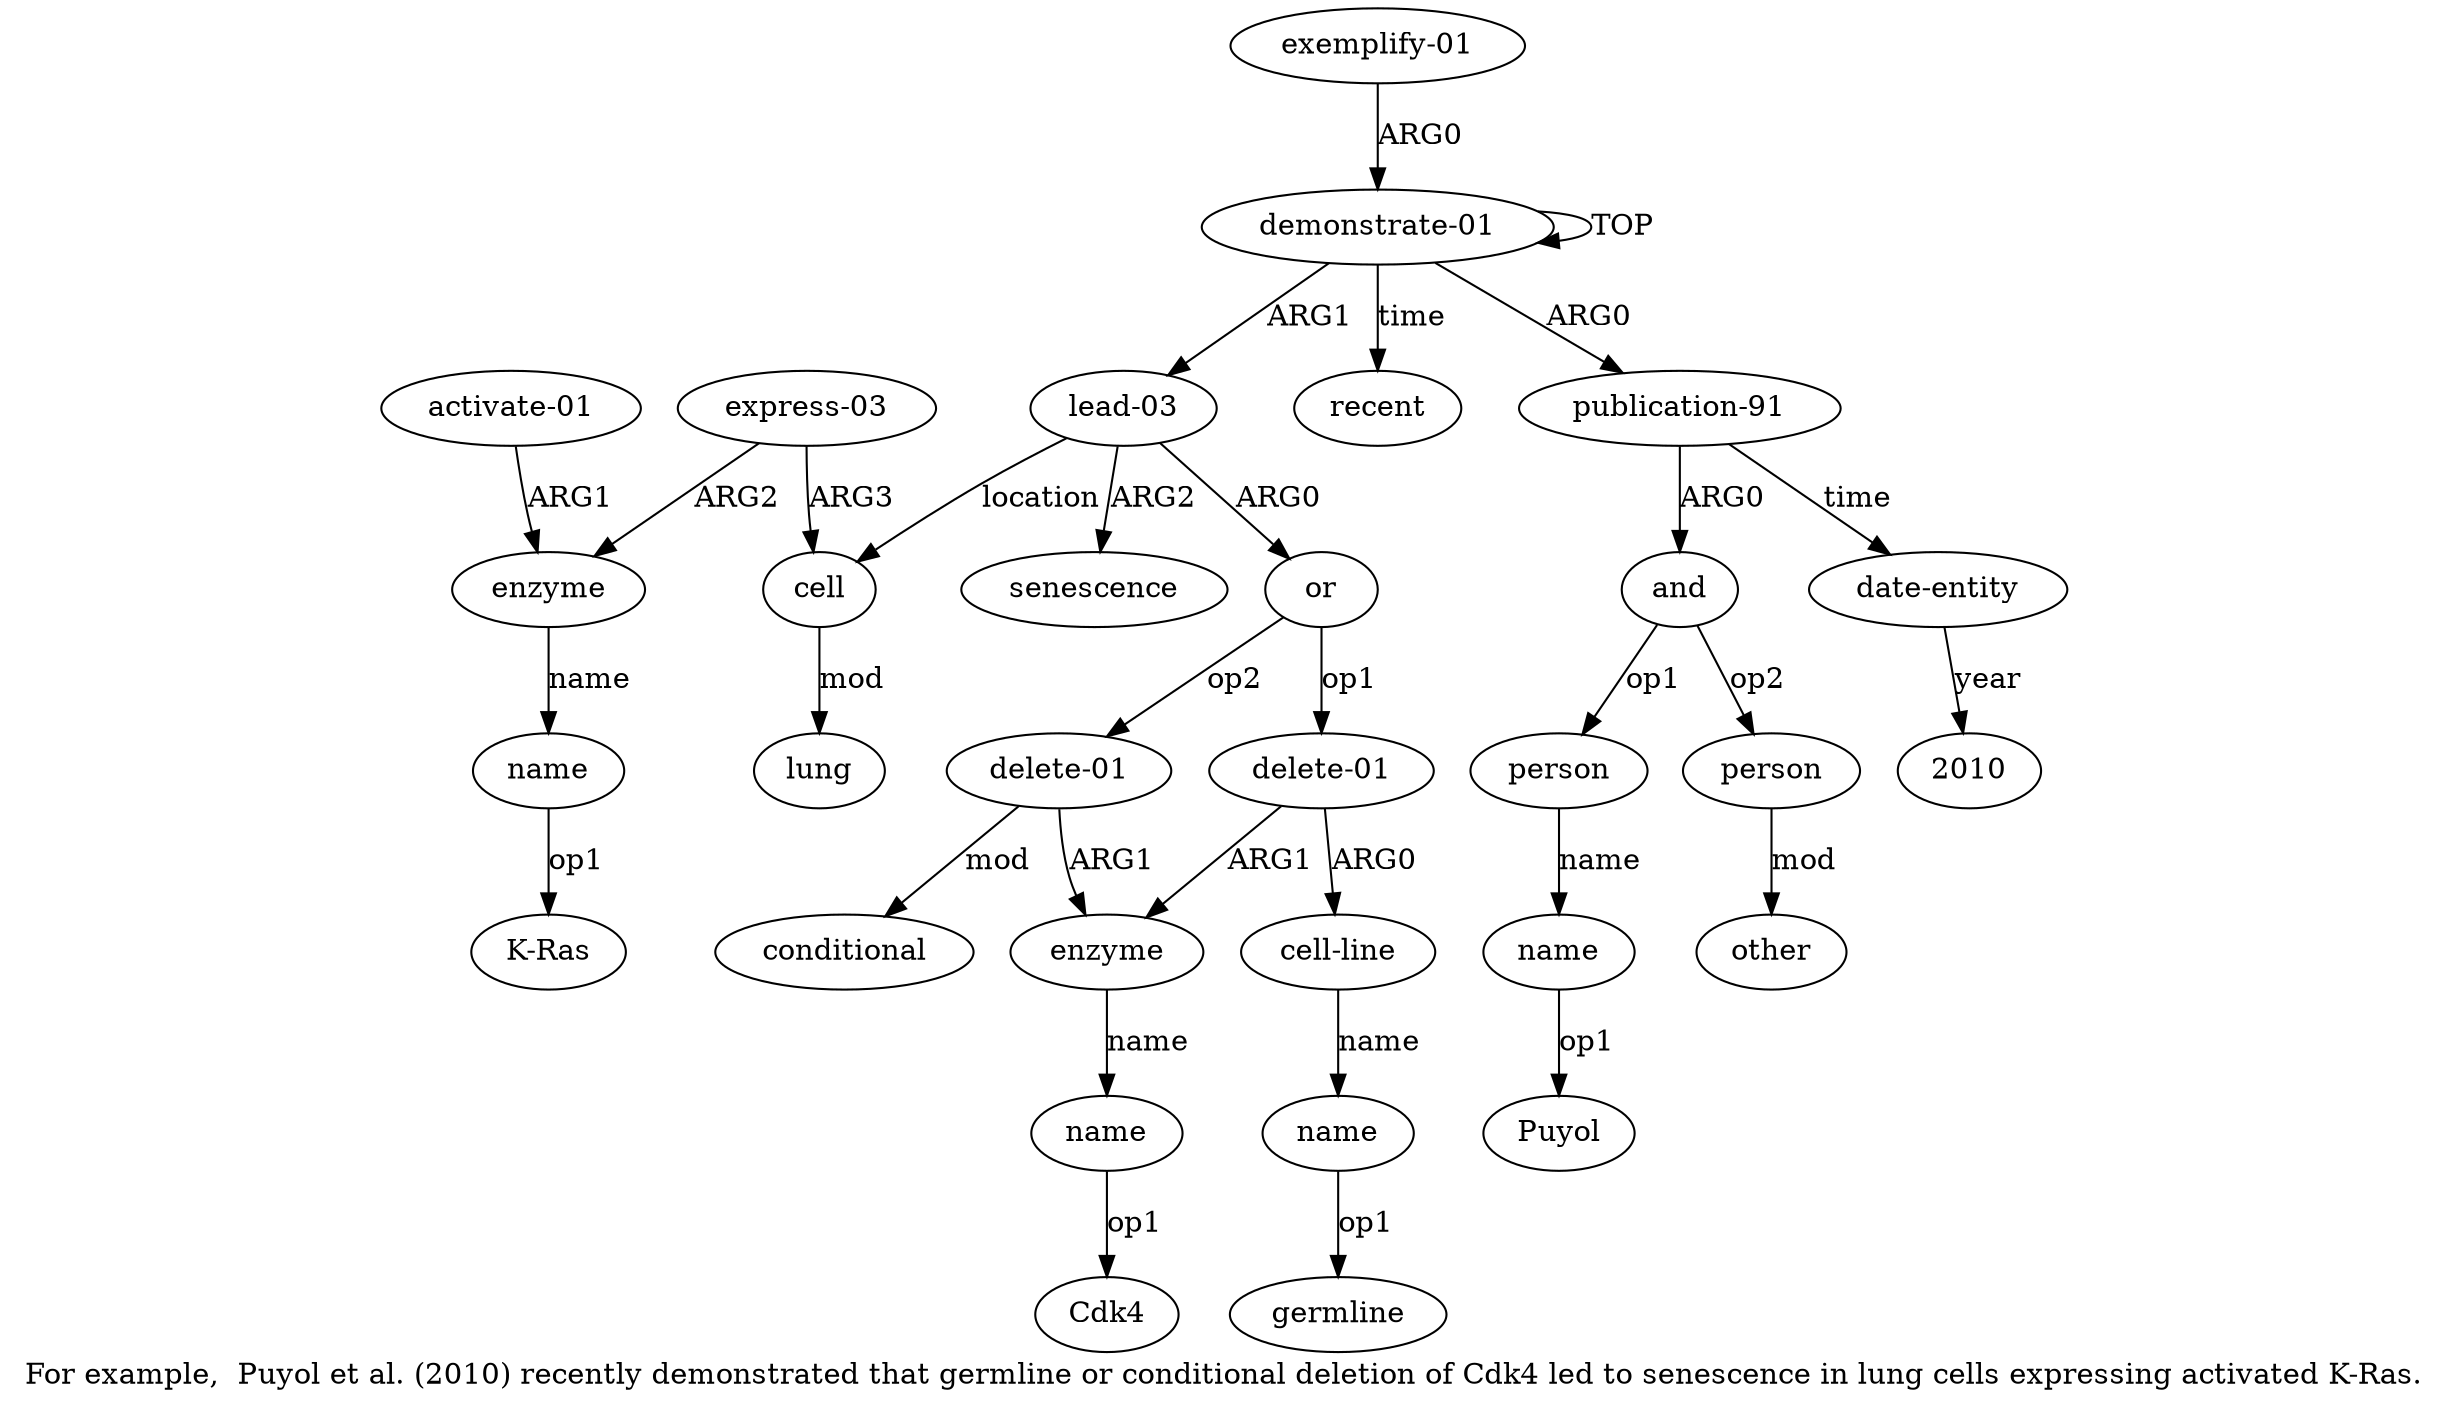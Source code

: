 digraph  {
	graph [label="For example,  Puyol et al. (2010) recently demonstrated that germline or conditional deletion of Cdk4 led to senescence in lung \
cells expressing activated K-Ras."];
	node [label="\N"];
	a20	 [color=black,
		gold_ind=20,
		gold_label=enzyme,
		label=enzyme,
		test_ind=20,
		test_label=enzyme];
	a21	 [color=black,
		gold_ind=21,
		gold_label=name,
		label=name,
		test_ind=21,
		test_label=name];
	a20 -> a21 [key=0,
	color=black,
	gold_label=name,
	label=name,
	test_label=name];
"a21 K-Ras" [color=black,
	gold_ind=-1,
	gold_label="K-Ras",
	label="K-Ras",
	test_ind=-1,
	test_label="K-Ras"];
a21 -> "a21 K-Ras" [key=0,
color=black,
gold_label=op1,
label=op1,
test_label=op1];
a22 [color=black,
gold_ind=22,
gold_label="activate-01",
label="activate-01",
test_ind=22,
test_label="activate-01"];
a22 -> a20 [key=0,
color=black,
gold_label=ARG1,
label=ARG1,
test_label=ARG1];
a23 [color=black,
gold_ind=23,
gold_label=lung,
label=lung,
test_ind=23,
test_label=lung];
a24 [color=black,
gold_ind=24,
gold_label="exemplify-01",
label="exemplify-01",
test_ind=24,
test_label="exemplify-01"];
a0 [color=black,
gold_ind=0,
gold_label="demonstrate-01",
label="demonstrate-01",
test_ind=0,
test_label="demonstrate-01"];
a24 -> a0 [key=0,
color=black,
gold_label=ARG0,
label=ARG0,
test_label=ARG0];
a25 [color=black,
gold_ind=25,
gold_label=recent,
label=recent,
test_ind=25,
test_label=recent];
"a7 2010" [color=black,
gold_ind=-1,
gold_label=2010,
label=2010,
test_ind=-1,
test_label=2010];
"a4 Puyol" [color=black,
gold_ind=-1,
gold_label=Puyol,
label=Puyol,
test_ind=-1,
test_label=Puyol];
a15 [color=black,
gold_ind=15,
gold_label="delete-01",
label="delete-01",
test_ind=15,
test_label="delete-01"];
a16 [color=black,
gold_ind=16,
gold_label=conditional,
label=conditional,
test_ind=16,
test_label=conditional];
a15 -> a16 [key=0,
color=black,
gold_label=mod,
label=mod,
test_label=mod];
a13 [color=black,
gold_ind=13,
gold_label=enzyme,
label=enzyme,
test_ind=13,
test_label=enzyme];
a15 -> a13 [key=0,
color=black,
gold_label=ARG1,
label=ARG1,
test_label=ARG1];
a14 [color=black,
gold_ind=14,
gold_label=name,
label=name,
test_ind=14,
test_label=name];
"a14 Cdk4" [color=black,
gold_ind=-1,
gold_label=Cdk4,
label=Cdk4,
test_ind=-1,
test_label=Cdk4];
a14 -> "a14 Cdk4" [key=0,
color=black,
gold_label=op1,
label=op1,
test_label=op1];
a17 [color=black,
gold_ind=17,
gold_label=senescence,
label=senescence,
test_ind=17,
test_label=senescence];
a11 [color=black,
gold_ind=11,
gold_label="cell-line",
label="cell-line",
test_ind=11,
test_label="cell-line"];
a12 [color=black,
gold_ind=12,
gold_label=name,
label=name,
test_ind=12,
test_label=name];
a11 -> a12 [key=0,
color=black,
gold_label=name,
label=name,
test_label=name];
a10 [color=black,
gold_ind=10,
gold_label="delete-01",
label="delete-01",
test_ind=10,
test_label="delete-01"];
a10 -> a11 [key=0,
color=black,
gold_label=ARG0,
label=ARG0,
test_label=ARG0];
a10 -> a13 [key=0,
color=black,
gold_label=ARG1,
label=ARG1,
test_label=ARG1];
a13 -> a14 [key=0,
color=black,
gold_label=name,
label=name,
test_label=name];
"a12 germline" [color=black,
gold_ind=-1,
gold_label=germline,
label=germline,
test_ind=-1,
test_label=germline];
a12 -> "a12 germline" [key=0,
color=black,
gold_label=op1,
label=op1,
test_label=op1];
a19 [color=black,
gold_ind=19,
gold_label="express-03",
label="express-03",
test_ind=19,
test_label="express-03"];
a19 -> a20 [key=0,
color=black,
gold_label=ARG2,
label=ARG2,
test_label=ARG2];
a18 [color=black,
gold_ind=18,
gold_label=cell,
label=cell,
test_ind=18,
test_label=cell];
a19 -> a18 [key=0,
color=black,
gold_label=ARG3,
label=ARG3,
test_label=ARG3];
a18 -> a23 [key=0,
color=black,
gold_label=mod,
label=mod,
test_label=mod];
a1 [color=black,
gold_ind=1,
gold_label="publication-91",
label="publication-91",
test_ind=1,
test_label="publication-91"];
a2 [color=black,
gold_ind=2,
gold_label=and,
label=and,
test_ind=2,
test_label=and];
a1 -> a2 [key=0,
color=black,
gold_label=ARG0,
label=ARG0,
test_label=ARG0];
a7 [color=black,
gold_ind=7,
gold_label="date-entity",
label="date-entity",
test_ind=7,
test_label="date-entity"];
a1 -> a7 [key=0,
color=black,
gold_label=time,
label=time,
test_label=time];
a0 -> a25 [key=0,
color=black,
gold_label=time,
label=time,
test_label=time];
a0 -> a1 [key=0,
color=black,
gold_label=ARG0,
label=ARG0,
test_label=ARG0];
a0 -> a0 [key=0,
color=black,
gold_label=TOP,
label=TOP,
test_label=TOP];
a8 [color=black,
gold_ind=8,
gold_label="lead-03",
label="lead-03",
test_ind=8,
test_label="lead-03"];
a0 -> a8 [key=0,
color=black,
gold_label=ARG1,
label=ARG1,
test_label=ARG1];
a3 [color=black,
gold_ind=3,
gold_label=person,
label=person,
test_ind=3,
test_label=person];
a4 [color=black,
gold_ind=4,
gold_label=name,
label=name,
test_ind=4,
test_label=name];
a3 -> a4 [key=0,
color=black,
gold_label=name,
label=name,
test_label=name];
a2 -> a3 [key=0,
color=black,
gold_label=op1,
label=op1,
test_label=op1];
a5 [color=black,
gold_ind=5,
gold_label=person,
label=person,
test_ind=5,
test_label=person];
a2 -> a5 [key=0,
color=black,
gold_label=op2,
label=op2,
test_label=op2];
a6 [color=black,
gold_ind=6,
gold_label=other,
label=other,
test_ind=6,
test_label=other];
a5 -> a6 [key=0,
color=black,
gold_label=mod,
label=mod,
test_label=mod];
a4 -> "a4 Puyol" [key=0,
color=black,
gold_label=op1,
label=op1,
test_label=op1];
a7 -> "a7 2010" [key=0,
color=black,
gold_label=year,
label=year,
test_label=year];
a9 [color=black,
gold_ind=9,
gold_label=or,
label=or,
test_ind=9,
test_label=or];
a9 -> a15 [key=0,
color=black,
gold_label=op2,
label=op2,
test_label=op2];
a9 -> a10 [key=0,
color=black,
gold_label=op1,
label=op1,
test_label=op1];
a8 -> a17 [key=0,
color=black,
gold_label=ARG2,
label=ARG2,
test_label=ARG2];
a8 -> a18 [key=0,
color=black,
gold_label=location,
label=location,
test_label=location];
a8 -> a9 [key=0,
color=black,
gold_label=ARG0,
label=ARG0,
test_label=ARG0];
}
